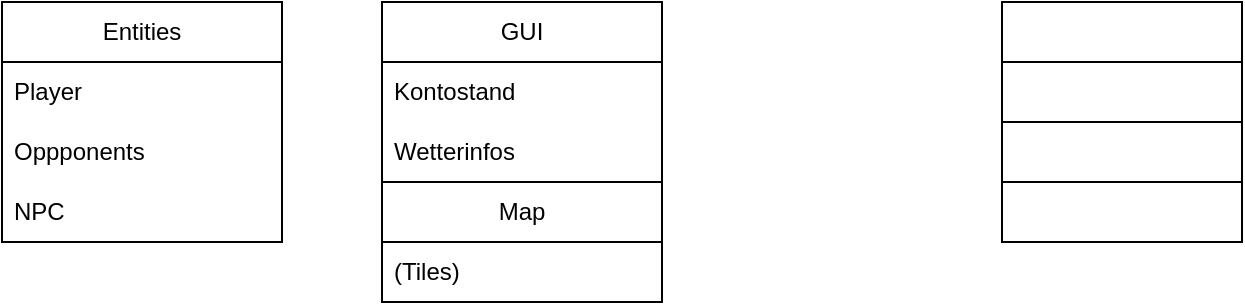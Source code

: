 <mxfile version="21.6.1" type="device">
  <diagram name="Seite-1" id="Nntp2bvkTnEk8He02UjM">
    <mxGraphModel dx="1434" dy="844" grid="1" gridSize="10" guides="1" tooltips="1" connect="1" arrows="1" fold="1" page="1" pageScale="1" pageWidth="827" pageHeight="1169" math="0" shadow="0">
      <root>
        <mxCell id="0" />
        <mxCell id="1" parent="0" />
        <mxCell id="4BJt5fumX5Vy-a9mKw7V-4" value="GUI" style="swimlane;fontStyle=0;childLayout=stackLayout;horizontal=1;startSize=30;horizontalStack=0;resizeParent=1;resizeParentMax=0;resizeLast=0;collapsible=1;marginBottom=0;whiteSpace=wrap;html=1;" vertex="1" parent="1">
          <mxGeometry x="370" y="280" width="140" height="150" as="geometry" />
        </mxCell>
        <mxCell id="4BJt5fumX5Vy-a9mKw7V-5" value="Kontostand" style="text;strokeColor=none;fillColor=none;align=left;verticalAlign=middle;spacingLeft=4;spacingRight=4;overflow=hidden;points=[[0,0.5],[1,0.5]];portConstraint=eastwest;rotatable=0;whiteSpace=wrap;html=1;" vertex="1" parent="4BJt5fumX5Vy-a9mKw7V-4">
          <mxGeometry y="30" width="140" height="30" as="geometry" />
        </mxCell>
        <mxCell id="4BJt5fumX5Vy-a9mKw7V-6" value="Wetterinfos" style="text;strokeColor=none;fillColor=none;align=left;verticalAlign=middle;spacingLeft=4;spacingRight=4;overflow=hidden;points=[[0,0.5],[1,0.5]];portConstraint=eastwest;rotatable=0;whiteSpace=wrap;html=1;" vertex="1" parent="4BJt5fumX5Vy-a9mKw7V-4">
          <mxGeometry y="60" width="140" height="30" as="geometry" />
        </mxCell>
        <mxCell id="4BJt5fumX5Vy-a9mKw7V-12" value="Map" style="swimlane;fontStyle=0;childLayout=stackLayout;horizontal=1;startSize=30;horizontalStack=0;resizeParent=1;resizeParentMax=0;resizeLast=0;collapsible=1;marginBottom=0;whiteSpace=wrap;html=1;" vertex="1" parent="4BJt5fumX5Vy-a9mKw7V-4">
          <mxGeometry y="90" width="140" height="60" as="geometry" />
        </mxCell>
        <mxCell id="4BJt5fumX5Vy-a9mKw7V-13" value="(Tiles)" style="text;strokeColor=none;fillColor=none;align=left;verticalAlign=middle;spacingLeft=4;spacingRight=4;overflow=hidden;points=[[0,0.5],[1,0.5]];portConstraint=eastwest;rotatable=0;whiteSpace=wrap;html=1;" vertex="1" parent="4BJt5fumX5Vy-a9mKw7V-12">
          <mxGeometry y="30" width="140" height="30" as="geometry" />
        </mxCell>
        <mxCell id="4BJt5fumX5Vy-a9mKw7V-8" value="Entities" style="swimlane;fontStyle=0;childLayout=stackLayout;horizontal=1;startSize=30;horizontalStack=0;resizeParent=1;resizeParentMax=0;resizeLast=0;collapsible=1;marginBottom=0;whiteSpace=wrap;html=1;" vertex="1" parent="1">
          <mxGeometry x="180" y="280" width="140" height="120" as="geometry" />
        </mxCell>
        <mxCell id="4BJt5fumX5Vy-a9mKw7V-9" value="Player" style="text;strokeColor=none;fillColor=none;align=left;verticalAlign=middle;spacingLeft=4;spacingRight=4;overflow=hidden;points=[[0,0.5],[1,0.5]];portConstraint=eastwest;rotatable=0;whiteSpace=wrap;html=1;" vertex="1" parent="4BJt5fumX5Vy-a9mKw7V-8">
          <mxGeometry y="30" width="140" height="30" as="geometry" />
        </mxCell>
        <mxCell id="4BJt5fumX5Vy-a9mKw7V-10" value="Oppponents" style="text;strokeColor=none;fillColor=none;align=left;verticalAlign=middle;spacingLeft=4;spacingRight=4;overflow=hidden;points=[[0,0.5],[1,0.5]];portConstraint=eastwest;rotatable=0;whiteSpace=wrap;html=1;" vertex="1" parent="4BJt5fumX5Vy-a9mKw7V-8">
          <mxGeometry y="60" width="140" height="30" as="geometry" />
        </mxCell>
        <mxCell id="4BJt5fumX5Vy-a9mKw7V-11" value="NPC" style="text;strokeColor=none;fillColor=none;align=left;verticalAlign=middle;spacingLeft=4;spacingRight=4;overflow=hidden;points=[[0,0.5],[1,0.5]];portConstraint=eastwest;rotatable=0;whiteSpace=wrap;html=1;" vertex="1" parent="4BJt5fumX5Vy-a9mKw7V-8">
          <mxGeometry y="90" width="140" height="30" as="geometry" />
        </mxCell>
        <mxCell id="4BJt5fumX5Vy-a9mKw7V-16" value="" style="rounded=0;whiteSpace=wrap;html=1;" vertex="1" parent="1">
          <mxGeometry x="680" y="280" width="120" height="30" as="geometry" />
        </mxCell>
        <mxCell id="4BJt5fumX5Vy-a9mKw7V-17" value="" style="rounded=0;whiteSpace=wrap;html=1;" vertex="1" parent="1">
          <mxGeometry x="680" y="310" width="120" height="30" as="geometry" />
        </mxCell>
        <mxCell id="4BJt5fumX5Vy-a9mKw7V-18" value="" style="rounded=0;whiteSpace=wrap;html=1;" vertex="1" parent="1">
          <mxGeometry x="680" y="340" width="120" height="30" as="geometry" />
        </mxCell>
        <mxCell id="4BJt5fumX5Vy-a9mKw7V-19" value="" style="rounded=0;whiteSpace=wrap;html=1;" vertex="1" parent="1">
          <mxGeometry x="680" y="370" width="120" height="30" as="geometry" />
        </mxCell>
      </root>
    </mxGraphModel>
  </diagram>
</mxfile>
